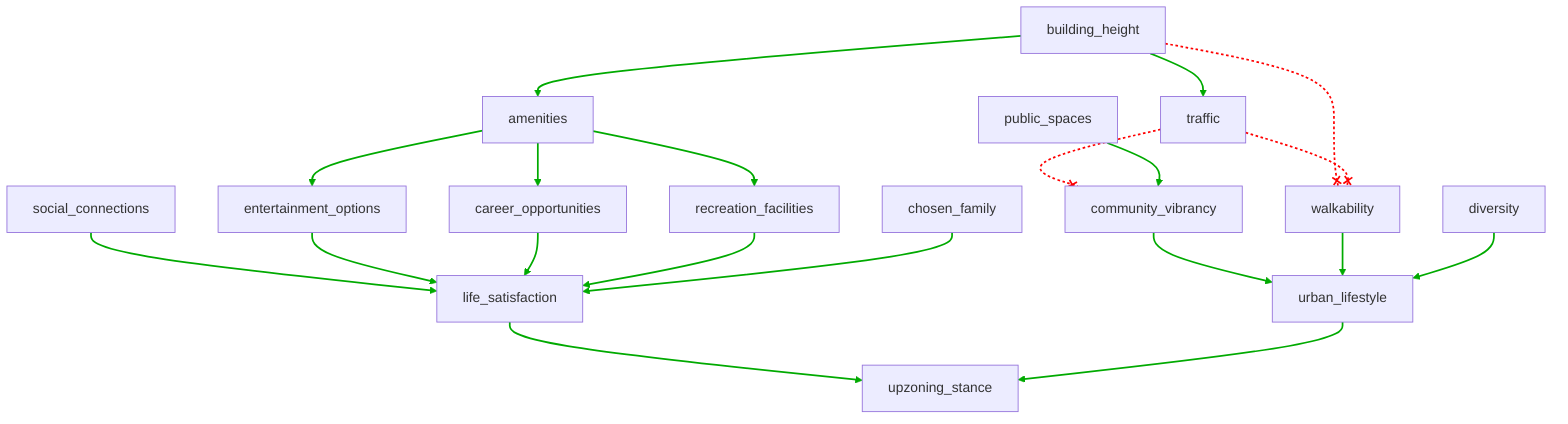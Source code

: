 flowchart TD
n1[building_height]
n2[amenities]
n3[traffic]
n4[social_connections]
n5[entertainment_options]
n6[career_opportunities]
n7[recreation_facilities]
n8[community_vibrancy]
n9[urban_lifestyle]
n10[life_satisfaction]
n11[walkability]
n12[diversity]
n13[public_spaces]
n14[chosen_family]
n15[upzoning_stance]
n1 --> n2
n1 --> n3
n1 --x n11
n2 --> n5
n2 --> n6
n2 --> n7
n3 --x n8
n3 --x n11
n4 --> n10
n5 --> n10
n6 --> n10
n7 --> n10
n8 --> n9
n11 --> n9
n12 --> n9
n13 --> n8
n14 --> n10
n10 --> n15
n9 --> n15
linkStyle 0 stroke:#00AA00,stroke-width:2px
linkStyle 1 stroke:#00AA00,stroke-width:2px
linkStyle 2 stroke:#FF0000,stroke-dasharray:3,stroke-width:2px
linkStyle 3 stroke:#00AA00,stroke-width:2px
linkStyle 4 stroke:#00AA00,stroke-width:2px
linkStyle 5 stroke:#00AA00,stroke-width:2px
linkStyle 6 stroke:#FF0000,stroke-dasharray:3,stroke-width:2px
linkStyle 7 stroke:#FF0000,stroke-dasharray:3,stroke-width:2px
linkStyle 8 stroke:#00AA00,stroke-width:2px
linkStyle 9 stroke:#00AA00,stroke-width:2px
linkStyle 10 stroke:#00AA00,stroke-width:2px
linkStyle 11 stroke:#00AA00,stroke-width:2px
linkStyle 12 stroke:#00AA00,stroke-width:2px
linkStyle 13 stroke:#00AA00,stroke-width:2px
linkStyle 14 stroke:#00AA00,stroke-width:2px
linkStyle 15 stroke:#00AA00,stroke-width:2px
linkStyle 16 stroke:#00AA00,stroke-width:2px
linkStyle 17 stroke:#00AA00,stroke-width:2px
linkStyle 18 stroke:#00AA00,stroke-width:2px
